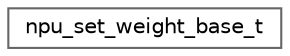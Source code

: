 digraph "Graphical Class Hierarchy"
{
 // LATEX_PDF_SIZE
  bgcolor="transparent";
  edge [fontname=Helvetica,fontsize=10,labelfontname=Helvetica,labelfontsize=10];
  node [fontname=Helvetica,fontsize=10,shape=box,height=0.2,width=0.4];
  rankdir="LR";
  Node0 [id="Node000000",label="npu_set_weight_base_t",height=0.2,width=0.4,color="grey40", fillcolor="white", style="filled",URL="$structnpu__set__weight__base__t.html",tooltip=" "];
}
